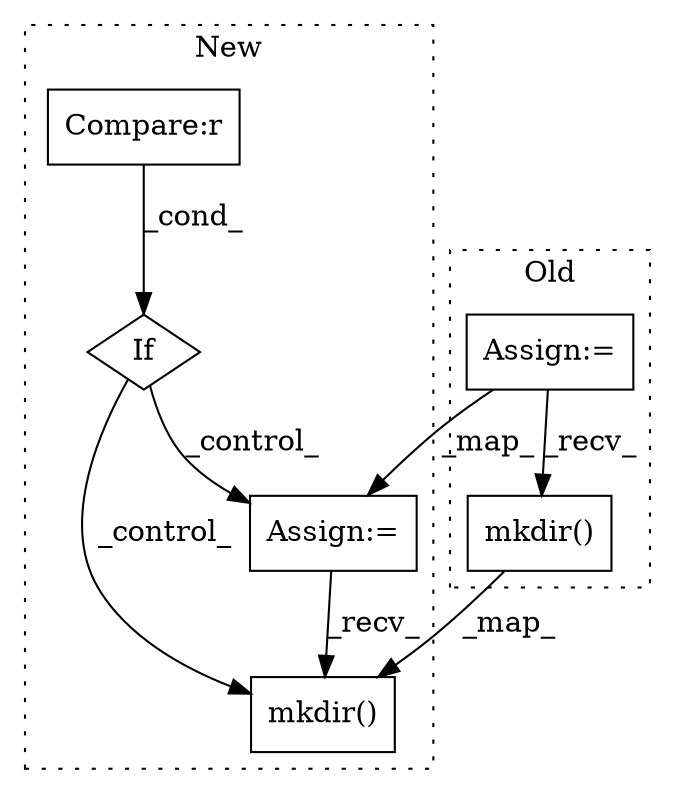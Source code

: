 digraph G {
subgraph cluster0 {
1 [label="mkdir()" a="75" s="591" l="51" shape="box"];
5 [label="Assign:=" a="68" s="558" l="3" shape="box"];
label = "Old";
style="dotted";
}
subgraph cluster1 {
2 [label="mkdir()" a="75" s="1387" l="51" shape="box"];
3 [label="If" a="96" s="1243" l="3" shape="diamond"];
4 [label="Assign:=" a="68" s="1350" l="3" shape="box"];
6 [label="Compare:r" a="40" s="1246" l="22" shape="box"];
label = "New";
style="dotted";
}
1 -> 2 [label="_map_"];
3 -> 4 [label="_control_"];
3 -> 2 [label="_control_"];
4 -> 2 [label="_recv_"];
5 -> 4 [label="_map_"];
5 -> 1 [label="_recv_"];
6 -> 3 [label="_cond_"];
}
